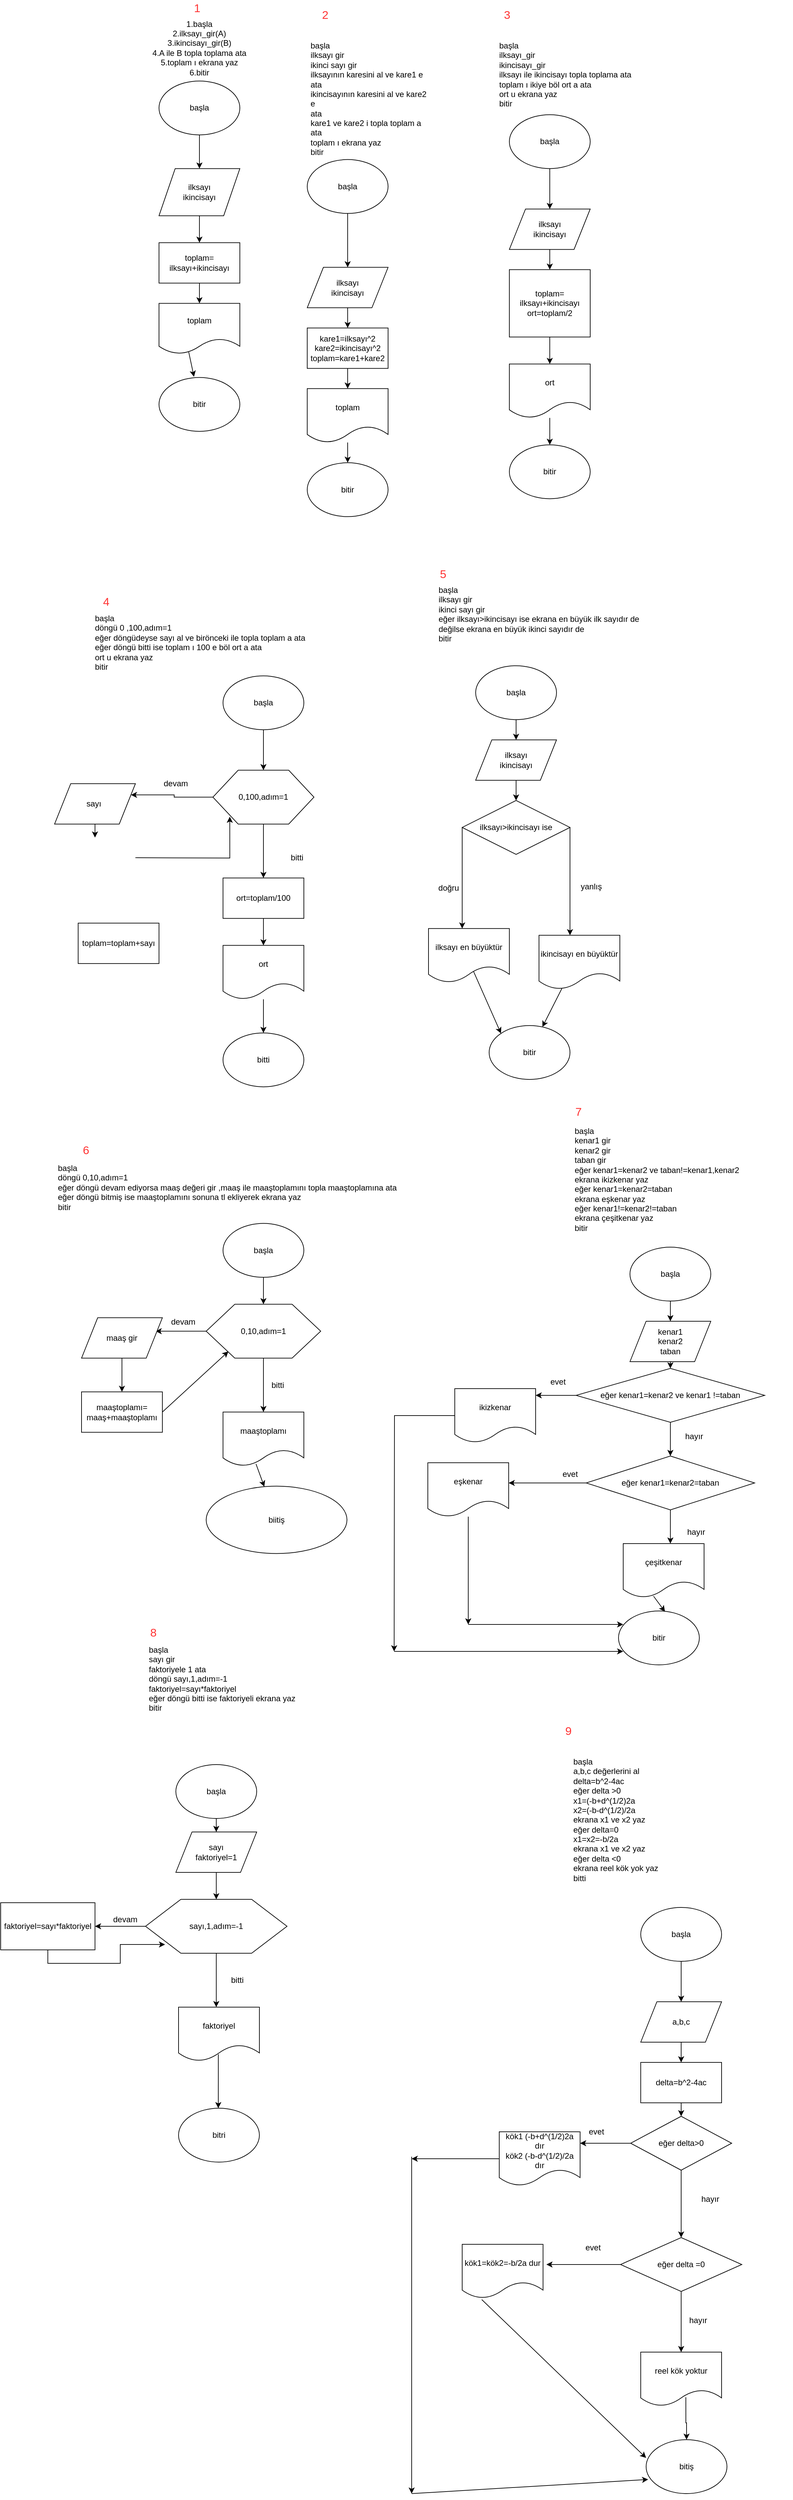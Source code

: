 <mxfile version="12.1.2" type="github" pages="1"><diagram id="sKMDvaiPmBMZKjaw_xOh" name="Page-1"><mxGraphModel dx="5067" dy="4061" grid="1" gridSize="10" guides="1" tooltips="1" connect="1" arrows="1" fold="1" page="1" pageScale="1" pageWidth="827" pageHeight="1169" math="0" shadow="0"><root><mxCell id="0"/><mxCell id="1" parent="0"/><mxCell id="1n42bF9ln747uLXOaErl-1" value="1.başla&lt;br&gt;2.ilksayı_gir(A)&lt;br&gt;3.ikincisayı_gir(B)&lt;br&gt;4.A ile B topla toplama ata&lt;br&gt;5.toplam ı ekrana yaz&lt;br&gt;6.bitir&lt;br&gt;&lt;br&gt;&lt;br&gt;&lt;br&gt;&lt;br&gt;" style="text;html=1;strokeColor=none;fillColor=none;align=center;verticalAlign=middle;whiteSpace=wrap;rounded=0;" parent="1" vertex="1"><mxGeometry x="-740" y="-2300" width="250" height="140" as="geometry"/></mxCell><mxCell id="1n42bF9ln747uLXOaErl-5" style="edgeStyle=orthogonalEdgeStyle;rounded=0;orthogonalLoop=1;jettySize=auto;html=1;exitX=0.5;exitY=1;exitDx=0;exitDy=0;" parent="1" source="1n42bF9ln747uLXOaErl-3" edge="1"><mxGeometry relative="1" as="geometry"><mxPoint x="-615" y="-2079.8" as="targetPoint"/></mxGeometry></mxCell><mxCell id="1n42bF9ln747uLXOaErl-3" value="başla" style="ellipse;whiteSpace=wrap;html=1;" parent="1" vertex="1"><mxGeometry x="-675" y="-2209.8" width="120" height="80" as="geometry"/></mxCell><mxCell id="1n42bF9ln747uLXOaErl-9" style="edgeStyle=orthogonalEdgeStyle;rounded=0;orthogonalLoop=1;jettySize=auto;html=1;" parent="1" source="1n42bF9ln747uLXOaErl-6" target="1n42bF9ln747uLXOaErl-8" edge="1"><mxGeometry relative="1" as="geometry"/></mxCell><mxCell id="1n42bF9ln747uLXOaErl-6" value="ilksayı&lt;br&gt;ikincisayı" style="shape=parallelogram;perimeter=parallelogramPerimeter;whiteSpace=wrap;html=1;" parent="1" vertex="1"><mxGeometry x="-675" y="-2079.8" width="120" height="70" as="geometry"/></mxCell><mxCell id="1n42bF9ln747uLXOaErl-11" style="edgeStyle=orthogonalEdgeStyle;rounded=0;orthogonalLoop=1;jettySize=auto;html=1;exitX=0.5;exitY=1;exitDx=0;exitDy=0;" parent="1" source="1n42bF9ln747uLXOaErl-8" target="1n42bF9ln747uLXOaErl-10" edge="1"><mxGeometry relative="1" as="geometry"/></mxCell><mxCell id="1n42bF9ln747uLXOaErl-8" value="toplam=&lt;br&gt;ilksayı+ikincisayı" style="rounded=0;whiteSpace=wrap;html=1;" parent="1" vertex="1"><mxGeometry x="-675" y="-1969.8" width="120" height="60" as="geometry"/></mxCell><mxCell id="1n42bF9ln747uLXOaErl-10" value="toplam" style="shape=document;whiteSpace=wrap;html=1;boundedLbl=1;" parent="1" vertex="1"><mxGeometry x="-675" y="-1879.8" width="120" height="75" as="geometry"/></mxCell><mxCell id="1n42bF9ln747uLXOaErl-12" value="bitir" style="ellipse;whiteSpace=wrap;html=1;" parent="1" vertex="1"><mxGeometry x="-675" y="-1769.8" width="120" height="80" as="geometry"/></mxCell><mxCell id="1n42bF9ln747uLXOaErl-16" value="" style="endArrow=classic;html=1;exitX=0.367;exitY=0.96;exitDx=0;exitDy=0;exitPerimeter=0;entryX=0.433;entryY=-0.012;entryDx=0;entryDy=0;entryPerimeter=0;" parent="1" source="1n42bF9ln747uLXOaErl-10" target="1n42bF9ln747uLXOaErl-12" edge="1"><mxGeometry width="50" height="50" relative="1" as="geometry"><mxPoint x="-625" y="-1769.8" as="sourcePoint"/><mxPoint x="-575" y="-1819.8" as="targetPoint"/></mxGeometry></mxCell><mxCell id="Yvu-YXyE83wPK12p6GV3-1" value="&lt;h1&gt;&lt;br&gt;&lt;/h1&gt;&lt;div&gt;başla&lt;/div&gt;&lt;div&gt;ilksayı gir&lt;/div&gt;&lt;div&gt;ikinci sayı gir&lt;/div&gt;&lt;div&gt;ilksayının karesini al ve kare1 e ata&lt;/div&gt;&lt;div&gt;ikincisayının karesini al ve kare2 e&amp;nbsp;&lt;/div&gt;&lt;div&gt;ata&lt;/div&gt;&lt;div&gt;kare1 ve kare2 i topla toplam a ata&lt;/div&gt;&lt;div&gt;toplam ı ekrana yaz&lt;/div&gt;&lt;div&gt;bitir&lt;/div&gt;&lt;div&gt;&lt;br&gt;&lt;/div&gt;" style="text;html=1;strokeColor=none;fillColor=none;spacing=5;spacingTop=-20;whiteSpace=wrap;overflow=hidden;rounded=0;" vertex="1" parent="1"><mxGeometry x="-455" y="-2319.8" width="190" height="220" as="geometry"/></mxCell><mxCell id="Yvu-YXyE83wPK12p6GV3-2" value="" style="edgeStyle=orthogonalEdgeStyle;rounded=0;orthogonalLoop=1;jettySize=auto;html=1;" edge="1" parent="1" source="Yvu-YXyE83wPK12p6GV3-3"><mxGeometry relative="1" as="geometry"><mxPoint x="-395" y="-1933.2" as="targetPoint"/></mxGeometry></mxCell><mxCell id="Yvu-YXyE83wPK12p6GV3-3" value="başla" style="ellipse;whiteSpace=wrap;html=1;" vertex="1" parent="1"><mxGeometry x="-455" y="-2093.2" width="120" height="80" as="geometry"/></mxCell><mxCell id="Yvu-YXyE83wPK12p6GV3-4" style="edgeStyle=orthogonalEdgeStyle;rounded=0;orthogonalLoop=1;jettySize=auto;html=1;exitX=0.5;exitY=1;exitDx=0;exitDy=0;" edge="1" parent="1" source="Yvu-YXyE83wPK12p6GV3-5" target="Yvu-YXyE83wPK12p6GV3-7"><mxGeometry relative="1" as="geometry"/></mxCell><mxCell id="Yvu-YXyE83wPK12p6GV3-5" value="ilksayı&lt;br&gt;ikincisayı" style="shape=parallelogram;perimeter=parallelogramPerimeter;whiteSpace=wrap;html=1;" vertex="1" parent="1"><mxGeometry x="-455" y="-1933.2" width="120" height="60" as="geometry"/></mxCell><mxCell id="Yvu-YXyE83wPK12p6GV3-6" style="edgeStyle=orthogonalEdgeStyle;rounded=0;orthogonalLoop=1;jettySize=auto;html=1;" edge="1" parent="1" source="Yvu-YXyE83wPK12p6GV3-7" target="Yvu-YXyE83wPK12p6GV3-9"><mxGeometry relative="1" as="geometry"/></mxCell><mxCell id="Yvu-YXyE83wPK12p6GV3-7" value="kare1=ilksayı^2&lt;br&gt;kare2=ikincisayı^2&lt;br&gt;toplam=kare1+kare2" style="rounded=0;whiteSpace=wrap;html=1;" vertex="1" parent="1"><mxGeometry x="-455" y="-1843.2" width="120" height="60" as="geometry"/></mxCell><mxCell id="Yvu-YXyE83wPK12p6GV3-8" style="edgeStyle=orthogonalEdgeStyle;rounded=0;orthogonalLoop=1;jettySize=auto;html=1;entryX=0.5;entryY=0;entryDx=0;entryDy=0;" edge="1" parent="1" source="Yvu-YXyE83wPK12p6GV3-9" target="Yvu-YXyE83wPK12p6GV3-10"><mxGeometry relative="1" as="geometry"/></mxCell><mxCell id="Yvu-YXyE83wPK12p6GV3-9" value="toplam" style="shape=document;whiteSpace=wrap;html=1;boundedLbl=1;" vertex="1" parent="1"><mxGeometry x="-455" y="-1753.2" width="120" height="80" as="geometry"/></mxCell><mxCell id="Yvu-YXyE83wPK12p6GV3-10" value="bitir" style="ellipse;whiteSpace=wrap;html=1;" vertex="1" parent="1"><mxGeometry x="-455" y="-1643.2" width="120" height="80" as="geometry"/></mxCell><mxCell id="Yvu-YXyE83wPK12p6GV3-12" value="&lt;h1&gt;&lt;br&gt;&lt;/h1&gt;&lt;div&gt;başla&lt;/div&gt;&lt;div&gt;ilksayı_gir&lt;/div&gt;&lt;div&gt;ikincisayı_gir&lt;/div&gt;&lt;div&gt;ilksayı ile ikincisayı topla toplama ata&lt;/div&gt;&lt;div&gt;toplam ı ikiye böl ort a ata&lt;/div&gt;&lt;div&gt;ort u ekrana yaz&lt;/div&gt;&lt;div&gt;bitir&lt;/div&gt;&lt;div&gt;&lt;br&gt;&lt;/div&gt;" style="text;html=1;strokeColor=none;fillColor=none;spacing=5;spacingTop=-20;whiteSpace=wrap;overflow=hidden;rounded=0;" vertex="1" parent="1"><mxGeometry x="-175" y="-2319.8" width="240" height="200" as="geometry"/></mxCell><mxCell id="Yvu-YXyE83wPK12p6GV3-13" value="başla" style="ellipse;whiteSpace=wrap;html=1;" vertex="1" parent="1"><mxGeometry x="-155" y="-2159.8" width="120" height="80" as="geometry"/></mxCell><mxCell id="Yvu-YXyE83wPK12p6GV3-14" value="" style="endArrow=classic;html=1;exitX=0.5;exitY=1;exitDx=0;exitDy=0;" edge="1" parent="1" source="Yvu-YXyE83wPK12p6GV3-13"><mxGeometry width="50" height="50" relative="1" as="geometry"><mxPoint x="-155" y="-1999.8" as="sourcePoint"/><mxPoint x="-95" y="-2019.8" as="targetPoint"/></mxGeometry></mxCell><mxCell id="Yvu-YXyE83wPK12p6GV3-15" style="edgeStyle=orthogonalEdgeStyle;rounded=0;orthogonalLoop=1;jettySize=auto;html=1;" edge="1" parent="1" source="Yvu-YXyE83wPK12p6GV3-16" target="Yvu-YXyE83wPK12p6GV3-18"><mxGeometry relative="1" as="geometry"/></mxCell><mxCell id="Yvu-YXyE83wPK12p6GV3-16" value="ilksayı&lt;br&gt;ikincisayı" style="shape=parallelogram;perimeter=parallelogramPerimeter;whiteSpace=wrap;html=1;" vertex="1" parent="1"><mxGeometry x="-155" y="-2019.8" width="120" height="60" as="geometry"/></mxCell><mxCell id="Yvu-YXyE83wPK12p6GV3-17" style="edgeStyle=orthogonalEdgeStyle;rounded=0;orthogonalLoop=1;jettySize=auto;html=1;exitX=0.5;exitY=1;exitDx=0;exitDy=0;entryX=0.5;entryY=0;entryDx=0;entryDy=0;" edge="1" parent="1" source="Yvu-YXyE83wPK12p6GV3-18" target="Yvu-YXyE83wPK12p6GV3-20"><mxGeometry relative="1" as="geometry"/></mxCell><mxCell id="Yvu-YXyE83wPK12p6GV3-18" value="toplam=&lt;br&gt;ilksayı+ikincisayı&lt;br&gt;ort=toplam/2" style="rounded=0;whiteSpace=wrap;html=1;" vertex="1" parent="1"><mxGeometry x="-155" y="-1929.8" width="120" height="100" as="geometry"/></mxCell><mxCell id="Yvu-YXyE83wPK12p6GV3-19" style="edgeStyle=orthogonalEdgeStyle;rounded=0;orthogonalLoop=1;jettySize=auto;html=1;" edge="1" parent="1" source="Yvu-YXyE83wPK12p6GV3-20" target="Yvu-YXyE83wPK12p6GV3-21"><mxGeometry relative="1" as="geometry"/></mxCell><mxCell id="Yvu-YXyE83wPK12p6GV3-20" value="ort" style="shape=document;whiteSpace=wrap;html=1;boundedLbl=1;" vertex="1" parent="1"><mxGeometry x="-155" y="-1789.8" width="120" height="80" as="geometry"/></mxCell><mxCell id="Yvu-YXyE83wPK12p6GV3-21" value="bitir" style="ellipse;whiteSpace=wrap;html=1;" vertex="1" parent="1"><mxGeometry x="-155" y="-1669.8" width="120" height="80" as="geometry"/></mxCell><mxCell id="Yvu-YXyE83wPK12p6GV3-22" value="&lt;h1&gt;&lt;br&gt;&lt;/h1&gt;&lt;div&gt;başla&lt;/div&gt;&lt;div&gt;döngü 0 ,100,adım=1&lt;/div&gt;&lt;div&gt;eğer döngüdeyse sayı al ve birönceki ile topla toplam a ata&lt;/div&gt;&lt;div&gt;eğer döngü bitti ise toplam ı 100 e böl ort a ata&lt;/div&gt;&lt;div&gt;ort u ekrana yaz&lt;/div&gt;&lt;div&gt;bitir&lt;/div&gt;&lt;div&gt;&lt;br&gt;&lt;/div&gt;" style="text;html=1;strokeColor=none;fillColor=none;spacing=5;spacingTop=-20;whiteSpace=wrap;overflow=hidden;rounded=0;" vertex="1" parent="1"><mxGeometry x="-775" y="-1469.9" width="330" height="200" as="geometry"/></mxCell><mxCell id="Yvu-YXyE83wPK12p6GV3-23" style="edgeStyle=orthogonalEdgeStyle;rounded=0;orthogonalLoop=1;jettySize=auto;html=1;exitX=0.5;exitY=1;exitDx=0;exitDy=0;" edge="1" parent="1" source="Yvu-YXyE83wPK12p6GV3-24" target="Yvu-YXyE83wPK12p6GV3-27"><mxGeometry relative="1" as="geometry"/></mxCell><mxCell id="Yvu-YXyE83wPK12p6GV3-24" value="başla" style="ellipse;whiteSpace=wrap;html=1;" vertex="1" parent="1"><mxGeometry x="-580" y="-1326.9" width="120" height="80" as="geometry"/></mxCell><mxCell id="Yvu-YXyE83wPK12p6GV3-25" style="edgeStyle=orthogonalEdgeStyle;rounded=0;orthogonalLoop=1;jettySize=auto;html=1;entryX=1;entryY=0.25;entryDx=0;entryDy=0;" edge="1" parent="1" source="Yvu-YXyE83wPK12p6GV3-27" target="Yvu-YXyE83wPK12p6GV3-31"><mxGeometry relative="1" as="geometry"><mxPoint x="-690" y="-1146.9" as="targetPoint"/></mxGeometry></mxCell><mxCell id="Yvu-YXyE83wPK12p6GV3-26" value="" style="edgeStyle=orthogonalEdgeStyle;rounded=0;orthogonalLoop=1;jettySize=auto;html=1;" edge="1" parent="1" source="Yvu-YXyE83wPK12p6GV3-27"><mxGeometry relative="1" as="geometry"><mxPoint x="-520.0" y="-1026.9" as="targetPoint"/></mxGeometry></mxCell><mxCell id="Yvu-YXyE83wPK12p6GV3-27" value="0,100,adım=1" style="shape=hexagon;perimeter=hexagonPerimeter2;whiteSpace=wrap;html=1;" vertex="1" parent="1"><mxGeometry x="-595" y="-1186.9" width="150" height="80" as="geometry"/></mxCell><mxCell id="Yvu-YXyE83wPK12p6GV3-28" value="devam" style="text;html=1;strokeColor=none;fillColor=none;align=center;verticalAlign=middle;whiteSpace=wrap;rounded=0;" vertex="1" parent="1"><mxGeometry x="-670" y="-1176.9" width="40" height="20" as="geometry"/></mxCell><mxCell id="Yvu-YXyE83wPK12p6GV3-29" value="bitti" style="text;html=1;strokeColor=none;fillColor=none;align=center;verticalAlign=middle;whiteSpace=wrap;rounded=0;" vertex="1" parent="1"><mxGeometry x="-490" y="-1066.9" width="40" height="20" as="geometry"/></mxCell><mxCell id="Yvu-YXyE83wPK12p6GV3-30" style="edgeStyle=orthogonalEdgeStyle;rounded=0;orthogonalLoop=1;jettySize=auto;html=1;" edge="1" parent="1" source="Yvu-YXyE83wPK12p6GV3-31"><mxGeometry relative="1" as="geometry"><mxPoint x="-770" y="-1086.9" as="targetPoint"/></mxGeometry></mxCell><mxCell id="Yvu-YXyE83wPK12p6GV3-31" value="sayı&amp;nbsp;" style="shape=parallelogram;perimeter=parallelogramPerimeter;whiteSpace=wrap;html=1;" vertex="1" parent="1"><mxGeometry x="-830" y="-1166.9" width="120" height="60" as="geometry"/></mxCell><mxCell id="Yvu-YXyE83wPK12p6GV3-32" style="edgeStyle=orthogonalEdgeStyle;rounded=0;orthogonalLoop=1;jettySize=auto;html=1;entryX=0.167;entryY=0.863;entryDx=0;entryDy=0;entryPerimeter=0;" edge="1" parent="1" target="Yvu-YXyE83wPK12p6GV3-27"><mxGeometry relative="1" as="geometry"><mxPoint x="-650" y="-1056.9" as="targetPoint"/><mxPoint x="-710" y="-1057" as="sourcePoint"/></mxGeometry></mxCell><mxCell id="Yvu-YXyE83wPK12p6GV3-33" value="toplam=toplam+sayı" style="rounded=0;whiteSpace=wrap;html=1;" vertex="1" parent="1"><mxGeometry x="-795" y="-959.9" width="120" height="60" as="geometry"/></mxCell><mxCell id="Yvu-YXyE83wPK12p6GV3-34" style="edgeStyle=orthogonalEdgeStyle;rounded=0;orthogonalLoop=1;jettySize=auto;html=1;" edge="1" parent="1" source="Yvu-YXyE83wPK12p6GV3-35"><mxGeometry relative="1" as="geometry"><mxPoint x="-520.0" y="-926.9" as="targetPoint"/></mxGeometry></mxCell><mxCell id="Yvu-YXyE83wPK12p6GV3-35" value="ort=toplam/100" style="rounded=0;whiteSpace=wrap;html=1;" vertex="1" parent="1"><mxGeometry x="-580" y="-1026.9" width="120" height="60" as="geometry"/></mxCell><mxCell id="Yvu-YXyE83wPK12p6GV3-36" style="edgeStyle=orthogonalEdgeStyle;rounded=0;orthogonalLoop=1;jettySize=auto;html=1;" edge="1" parent="1" source="Yvu-YXyE83wPK12p6GV3-37"><mxGeometry relative="1" as="geometry"><mxPoint x="-520.0" y="-796.9" as="targetPoint"/></mxGeometry></mxCell><mxCell id="Yvu-YXyE83wPK12p6GV3-37" value="ort" style="shape=document;whiteSpace=wrap;html=1;boundedLbl=1;" vertex="1" parent="1"><mxGeometry x="-580" y="-926.9" width="120" height="80" as="geometry"/></mxCell><mxCell id="Yvu-YXyE83wPK12p6GV3-38" value="bitti" style="ellipse;whiteSpace=wrap;html=1;" vertex="1" parent="1"><mxGeometry x="-580" y="-796.9" width="120" height="80" as="geometry"/></mxCell><mxCell id="Yvu-YXyE83wPK12p6GV3-39" value="&lt;h1&gt;&lt;br&gt;&lt;/h1&gt;&lt;div&gt;başla&lt;/div&gt;&lt;div&gt;ilksayı gir&lt;/div&gt;&lt;div&gt;ikinci sayı gir&lt;/div&gt;&lt;div&gt;eğer ilksayı&amp;gt;ikincisayı ise ekrana en büyük ilk sayıdır de&lt;/div&gt;&lt;div&gt;değilse ekrana en büyük ikinci sayıdır de&lt;/div&gt;&lt;div&gt;bitir&lt;/div&gt;&lt;div&gt;&lt;br&gt;&lt;/div&gt;" style="text;html=1;strokeColor=none;fillColor=none;spacing=5;spacingTop=-20;whiteSpace=wrap;overflow=hidden;rounded=0;" vertex="1" parent="1"><mxGeometry x="-265" y="-1511.9" width="350" height="250" as="geometry"/></mxCell><mxCell id="Yvu-YXyE83wPK12p6GV3-40" style="edgeStyle=orthogonalEdgeStyle;rounded=0;orthogonalLoop=1;jettySize=auto;html=1;exitX=0.5;exitY=1;exitDx=0;exitDy=0;" edge="1" parent="1" source="Yvu-YXyE83wPK12p6GV3-41" target="Yvu-YXyE83wPK12p6GV3-43"><mxGeometry relative="1" as="geometry"/></mxCell><mxCell id="Yvu-YXyE83wPK12p6GV3-41" value="başla" style="ellipse;whiteSpace=wrap;html=1;" vertex="1" parent="1"><mxGeometry x="-205" y="-1341.9" width="120" height="80" as="geometry"/></mxCell><mxCell id="Yvu-YXyE83wPK12p6GV3-42" style="edgeStyle=orthogonalEdgeStyle;rounded=0;orthogonalLoop=1;jettySize=auto;html=1;exitX=0.5;exitY=1;exitDx=0;exitDy=0;" edge="1" parent="1" source="Yvu-YXyE83wPK12p6GV3-43" target="Yvu-YXyE83wPK12p6GV3-44"><mxGeometry relative="1" as="geometry"/></mxCell><mxCell id="Yvu-YXyE83wPK12p6GV3-43" value="ilksayı&lt;br&gt;ikincisayı" style="shape=parallelogram;perimeter=parallelogramPerimeter;whiteSpace=wrap;html=1;" vertex="1" parent="1"><mxGeometry x="-205" y="-1231.9" width="120" height="60" as="geometry"/></mxCell><mxCell id="Yvu-YXyE83wPK12p6GV3-44" value="ilksayı&amp;gt;ikincisayı ise" style="rhombus;whiteSpace=wrap;html=1;" vertex="1" parent="1"><mxGeometry x="-225" y="-1141.9" width="160" height="80" as="geometry"/></mxCell><mxCell id="Yvu-YXyE83wPK12p6GV3-45" value="" style="endArrow=classic;html=1;exitX=0;exitY=0.5;exitDx=0;exitDy=0;" edge="1" parent="1" source="Yvu-YXyE83wPK12p6GV3-44"><mxGeometry width="50" height="50" relative="1" as="geometry"><mxPoint x="-375" y="-1051.9" as="sourcePoint"/><mxPoint x="-225" y="-951.9" as="targetPoint"/></mxGeometry></mxCell><mxCell id="Yvu-YXyE83wPK12p6GV3-46" value="" style="endArrow=classic;html=1;exitX=1;exitY=0.5;exitDx=0;exitDy=0;" edge="1" parent="1" source="Yvu-YXyE83wPK12p6GV3-44"><mxGeometry width="50" height="50" relative="1" as="geometry"><mxPoint x="-65" y="-1041.9" as="sourcePoint"/><mxPoint x="-65" y="-941.9" as="targetPoint"/></mxGeometry></mxCell><mxCell id="Yvu-YXyE83wPK12p6GV3-47" value="doğru" style="text;html=1;strokeColor=none;fillColor=none;align=center;verticalAlign=middle;whiteSpace=wrap;rounded=0;" vertex="1" parent="1"><mxGeometry x="-265" y="-1021.9" width="40" height="20" as="geometry"/></mxCell><mxCell id="Yvu-YXyE83wPK12p6GV3-48" value="yanlış" style="text;html=1;resizable=0;points=[];autosize=1;align=left;verticalAlign=top;spacingTop=-4;" vertex="1" parent="1"><mxGeometry x="-51" y="-1023.9" width="50" height="20" as="geometry"/></mxCell><mxCell id="Yvu-YXyE83wPK12p6GV3-49" value="ilksayı en büyüktür" style="shape=document;whiteSpace=wrap;html=1;boundedLbl=1;" vertex="1" parent="1"><mxGeometry x="-275" y="-951.9" width="120" height="80" as="geometry"/></mxCell><mxCell id="Yvu-YXyE83wPK12p6GV3-50" value="ikincisayı en büyüktür" style="shape=document;whiteSpace=wrap;html=1;boundedLbl=1;" vertex="1" parent="1"><mxGeometry x="-111" y="-941.9" width="120" height="80" as="geometry"/></mxCell><mxCell id="Yvu-YXyE83wPK12p6GV3-51" value="bitir" style="ellipse;whiteSpace=wrap;html=1;" vertex="1" parent="1"><mxGeometry x="-185" y="-807.9" width="120" height="80" as="geometry"/></mxCell><mxCell id="Yvu-YXyE83wPK12p6GV3-52" value="" style="endArrow=classic;html=1;exitX=0.558;exitY=0.8;exitDx=0;exitDy=0;exitPerimeter=0;entryX=0;entryY=0;entryDx=0;entryDy=0;" edge="1" parent="1" source="Yvu-YXyE83wPK12p6GV3-49" target="Yvu-YXyE83wPK12p6GV3-51"><mxGeometry width="50" height="50" relative="1" as="geometry"><mxPoint x="-195" y="-831.9" as="sourcePoint"/><mxPoint x="-145" y="-881.9" as="targetPoint"/></mxGeometry></mxCell><mxCell id="Yvu-YXyE83wPK12p6GV3-53" value="" style="endArrow=classic;html=1;exitX=0.283;exitY=0.988;exitDx=0;exitDy=0;exitPerimeter=0;" edge="1" parent="1" source="Yvu-YXyE83wPK12p6GV3-50" target="Yvu-YXyE83wPK12p6GV3-51"><mxGeometry width="50" height="50" relative="1" as="geometry"><mxPoint x="-85" y="-811.9" as="sourcePoint"/><mxPoint x="-35" y="-861.9" as="targetPoint"/></mxGeometry></mxCell><mxCell id="Yvu-YXyE83wPK12p6GV3-54" value="&lt;h1&gt;&lt;br&gt;&lt;/h1&gt;&lt;div&gt;başla&lt;/div&gt;&lt;div&gt;döngü 0,10,adım=1&lt;/div&gt;&lt;div&gt;eğer döngü devam ediyorsa maaş değeri gir ,maaş ile maaştoplamını topla maaştoplamına ata&lt;/div&gt;&lt;div&gt;eğer döngü bitmiş ise maaştoplamını sonuna tl ekliyerek ekrana yaz&amp;nbsp;&lt;/div&gt;&lt;div&gt;bitir&lt;/div&gt;" style="text;html=1;strokeColor=none;fillColor=none;spacing=5;spacingTop=-20;whiteSpace=wrap;overflow=hidden;rounded=0;" vertex="1" parent="1"><mxGeometry x="-830" y="-654.2" width="530" height="250" as="geometry"/></mxCell><mxCell id="Yvu-YXyE83wPK12p6GV3-55" style="edgeStyle=orthogonalEdgeStyle;rounded=0;orthogonalLoop=1;jettySize=auto;html=1;" edge="1" parent="1" source="Yvu-YXyE83wPK12p6GV3-56" target="Yvu-YXyE83wPK12p6GV3-59"><mxGeometry relative="1" as="geometry"/></mxCell><mxCell id="Yvu-YXyE83wPK12p6GV3-56" value="başla" style="ellipse;whiteSpace=wrap;html=1;" vertex="1" parent="1"><mxGeometry x="-580" y="-514.2" width="120" height="80" as="geometry"/></mxCell><mxCell id="Yvu-YXyE83wPK12p6GV3-57" style="edgeStyle=orthogonalEdgeStyle;rounded=0;orthogonalLoop=1;jettySize=auto;html=1;exitX=0;exitY=0.5;exitDx=0;exitDy=0;" edge="1" parent="1" source="Yvu-YXyE83wPK12p6GV3-59"><mxGeometry relative="1" as="geometry"><mxPoint x="-680" y="-354.2" as="targetPoint"/></mxGeometry></mxCell><mxCell id="Yvu-YXyE83wPK12p6GV3-58" value="" style="edgeStyle=orthogonalEdgeStyle;rounded=0;orthogonalLoop=1;jettySize=auto;html=1;" edge="1" parent="1" source="Yvu-YXyE83wPK12p6GV3-59"><mxGeometry relative="1" as="geometry"><mxPoint x="-520" y="-234.2" as="targetPoint"/></mxGeometry></mxCell><mxCell id="Yvu-YXyE83wPK12p6GV3-59" value="0,10,adım=1" style="shape=hexagon;perimeter=hexagonPerimeter2;whiteSpace=wrap;html=1;" vertex="1" parent="1"><mxGeometry x="-605" y="-394.2" width="170" height="80" as="geometry"/></mxCell><mxCell id="Yvu-YXyE83wPK12p6GV3-60" value="devam" style="text;html=1;resizable=0;points=[];autosize=1;align=left;verticalAlign=top;spacingTop=-4;" vertex="1" parent="1"><mxGeometry x="-659" y="-378.2" width="50" height="20" as="geometry"/></mxCell><mxCell id="Yvu-YXyE83wPK12p6GV3-61" value="bitti" style="text;html=1;resizable=0;points=[];autosize=1;align=left;verticalAlign=top;spacingTop=-4;" vertex="1" parent="1"><mxGeometry x="-510" y="-284.2" width="30" height="20" as="geometry"/></mxCell><mxCell id="Yvu-YXyE83wPK12p6GV3-62" style="edgeStyle=orthogonalEdgeStyle;rounded=0;orthogonalLoop=1;jettySize=auto;html=1;" edge="1" parent="1" source="Yvu-YXyE83wPK12p6GV3-63"><mxGeometry relative="1" as="geometry"><mxPoint x="-730" y="-264.2" as="targetPoint"/></mxGeometry></mxCell><mxCell id="Yvu-YXyE83wPK12p6GV3-63" value="maaş gir" style="shape=parallelogram;perimeter=parallelogramPerimeter;whiteSpace=wrap;html=1;" vertex="1" parent="1"><mxGeometry x="-790" y="-374.2" width="120" height="60" as="geometry"/></mxCell><mxCell id="Yvu-YXyE83wPK12p6GV3-64" value="maaştoplamı=&lt;br&gt;maaş+maaştoplamı" style="rounded=0;whiteSpace=wrap;html=1;" vertex="1" parent="1"><mxGeometry x="-790" y="-264.2" width="120" height="60" as="geometry"/></mxCell><mxCell id="Yvu-YXyE83wPK12p6GV3-65" value="" style="endArrow=classic;html=1;entryX=0.194;entryY=0.875;entryDx=0;entryDy=0;entryPerimeter=0;" edge="1" parent="1" target="Yvu-YXyE83wPK12p6GV3-59"><mxGeometry width="50" height="50" relative="1" as="geometry"><mxPoint x="-670" y="-234.2" as="sourcePoint"/><mxPoint x="-620" y="-284.2" as="targetPoint"/></mxGeometry></mxCell><mxCell id="Yvu-YXyE83wPK12p6GV3-66" value="biitiş" style="ellipse;whiteSpace=wrap;html=1;direction=south;" vertex="1" parent="1"><mxGeometry x="-605" y="-124.2" width="209" height="100" as="geometry"/></mxCell><mxCell id="Yvu-YXyE83wPK12p6GV3-67" value="maaştoplamı" style="shape=document;whiteSpace=wrap;html=1;boundedLbl=1;" vertex="1" parent="1"><mxGeometry x="-580" y="-234.2" width="120" height="80" as="geometry"/></mxCell><mxCell id="Yvu-YXyE83wPK12p6GV3-68" value="" style="endArrow=classic;html=1;exitX=0.408;exitY=0.963;exitDx=0;exitDy=0;exitPerimeter=0;" edge="1" parent="1" source="Yvu-YXyE83wPK12p6GV3-67" target="Yvu-YXyE83wPK12p6GV3-66"><mxGeometry width="50" height="50" relative="1" as="geometry"><mxPoint x="-510" y="-104.2" as="sourcePoint"/><mxPoint x="-460" y="-154.2" as="targetPoint"/></mxGeometry></mxCell><mxCell id="Yvu-YXyE83wPK12p6GV3-69" value="&lt;h1&gt;&lt;br&gt;&lt;/h1&gt;&lt;div&gt;başla&lt;/div&gt;&lt;div&gt;kenar1 gir&lt;/div&gt;&lt;div&gt;kenar2 gir&lt;/div&gt;&lt;div&gt;taban gir&lt;/div&gt;&lt;div&gt;eğer kenar1=kenar2 ve taban!=kenar1,kenar2&lt;/div&gt;&lt;div&gt;ekrana ikizkenar yaz&lt;/div&gt;&lt;div&gt;eğer kenar1=kenar2=taban&lt;/div&gt;&lt;div&gt;ekrana eşkenar yaz&lt;/div&gt;&lt;div&gt;eğer kenar1!=kenar2!=taban&lt;/div&gt;&lt;div&gt;ekrana çeşitkenar yaz&lt;/div&gt;&lt;div&gt;bitir&lt;/div&gt;" style="text;html=1;strokeColor=none;fillColor=none;spacing=5;spacingTop=-20;whiteSpace=wrap;overflow=hidden;rounded=0;" vertex="1" parent="1"><mxGeometry x="-63" y="-709" width="260" height="220" as="geometry"/></mxCell><mxCell id="Yvu-YXyE83wPK12p6GV3-70" style="edgeStyle=orthogonalEdgeStyle;rounded=0;orthogonalLoop=1;jettySize=auto;html=1;" edge="1" parent="1" source="Yvu-YXyE83wPK12p6GV3-71" target="Yvu-YXyE83wPK12p6GV3-73"><mxGeometry relative="1" as="geometry"/></mxCell><mxCell id="Yvu-YXyE83wPK12p6GV3-71" value="başla" style="ellipse;whiteSpace=wrap;html=1;" vertex="1" parent="1"><mxGeometry x="24" y="-479" width="120" height="80" as="geometry"/></mxCell><mxCell id="Yvu-YXyE83wPK12p6GV3-72" style="edgeStyle=orthogonalEdgeStyle;rounded=0;orthogonalLoop=1;jettySize=auto;html=1;exitX=0.5;exitY=1;exitDx=0;exitDy=0;entryX=0.5;entryY=0;entryDx=0;entryDy=0;" edge="1" parent="1" source="Yvu-YXyE83wPK12p6GV3-73" target="Yvu-YXyE83wPK12p6GV3-76"><mxGeometry relative="1" as="geometry"/></mxCell><mxCell id="Yvu-YXyE83wPK12p6GV3-73" value="kenar1&lt;br&gt;kenar2&lt;br&gt;taban" style="shape=parallelogram;perimeter=parallelogramPerimeter;whiteSpace=wrap;html=1;" vertex="1" parent="1"><mxGeometry x="24" y="-369" width="120" height="60" as="geometry"/></mxCell><mxCell id="Yvu-YXyE83wPK12p6GV3-74" style="edgeStyle=orthogonalEdgeStyle;rounded=0;orthogonalLoop=1;jettySize=auto;html=1;exitX=0;exitY=0.5;exitDx=0;exitDy=0;" edge="1" parent="1" source="Yvu-YXyE83wPK12p6GV3-76"><mxGeometry relative="1" as="geometry"><mxPoint x="-116" y="-259" as="targetPoint"/></mxGeometry></mxCell><mxCell id="Yvu-YXyE83wPK12p6GV3-75" style="edgeStyle=orthogonalEdgeStyle;rounded=0;orthogonalLoop=1;jettySize=auto;html=1;exitX=0.5;exitY=1;exitDx=0;exitDy=0;" edge="1" parent="1" source="Yvu-YXyE83wPK12p6GV3-76"><mxGeometry relative="1" as="geometry"><mxPoint x="84" y="-169" as="targetPoint"/></mxGeometry></mxCell><mxCell id="Yvu-YXyE83wPK12p6GV3-76" value="eğer kenar1=kenar2 ve kenar1 !=taban" style="rhombus;whiteSpace=wrap;html=1;" vertex="1" parent="1"><mxGeometry x="-56" y="-299" width="280" height="80" as="geometry"/></mxCell><mxCell id="Yvu-YXyE83wPK12p6GV3-77" style="edgeStyle=orthogonalEdgeStyle;rounded=0;orthogonalLoop=1;jettySize=auto;html=1;" edge="1" parent="1" source="Yvu-YXyE83wPK12p6GV3-78"><mxGeometry relative="1" as="geometry"><mxPoint x="-326" y="121" as="targetPoint"/></mxGeometry></mxCell><mxCell id="Yvu-YXyE83wPK12p6GV3-78" value="ikizkenar" style="shape=document;whiteSpace=wrap;html=1;boundedLbl=1;" vertex="1" parent="1"><mxGeometry x="-236" y="-269" width="120" height="80" as="geometry"/></mxCell><mxCell id="Yvu-YXyE83wPK12p6GV3-79" value="evet" style="text;html=1;resizable=0;points=[];autosize=1;align=left;verticalAlign=top;spacingTop=-4;" vertex="1" parent="1"><mxGeometry x="-96" y="-289" width="40" height="20" as="geometry"/></mxCell><mxCell id="Yvu-YXyE83wPK12p6GV3-80" value="hayır" style="text;html=1;resizable=0;points=[];autosize=1;align=left;verticalAlign=top;spacingTop=-4;" vertex="1" parent="1"><mxGeometry x="104" y="-208" width="40" height="20" as="geometry"/></mxCell><mxCell id="Yvu-YXyE83wPK12p6GV3-81" style="edgeStyle=orthogonalEdgeStyle;rounded=0;orthogonalLoop=1;jettySize=auto;html=1;exitX=0;exitY=0.5;exitDx=0;exitDy=0;" edge="1" parent="1" source="Yvu-YXyE83wPK12p6GV3-83"><mxGeometry relative="1" as="geometry"><mxPoint x="-156" y="-129" as="targetPoint"/></mxGeometry></mxCell><mxCell id="Yvu-YXyE83wPK12p6GV3-82" style="edgeStyle=orthogonalEdgeStyle;rounded=0;orthogonalLoop=1;jettySize=auto;html=1;exitX=0.5;exitY=1;exitDx=0;exitDy=0;" edge="1" parent="1" source="Yvu-YXyE83wPK12p6GV3-83"><mxGeometry relative="1" as="geometry"><mxPoint x="84" y="-39" as="targetPoint"/></mxGeometry></mxCell><mxCell id="Yvu-YXyE83wPK12p6GV3-83" value="eğer kenar1=kenar2=taban" style="rhombus;whiteSpace=wrap;html=1;" vertex="1" parent="1"><mxGeometry x="-41" y="-169" width="250" height="80" as="geometry"/></mxCell><mxCell id="Yvu-YXyE83wPK12p6GV3-84" style="edgeStyle=orthogonalEdgeStyle;rounded=0;orthogonalLoop=1;jettySize=auto;html=1;" edge="1" parent="1" source="Yvu-YXyE83wPK12p6GV3-85"><mxGeometry relative="1" as="geometry"><mxPoint x="-216" y="81" as="targetPoint"/></mxGeometry></mxCell><mxCell id="Yvu-YXyE83wPK12p6GV3-85" value="eşkenar" style="shape=document;whiteSpace=wrap;html=1;boundedLbl=1;" vertex="1" parent="1"><mxGeometry x="-276" y="-159" width="120" height="80" as="geometry"/></mxCell><mxCell id="Yvu-YXyE83wPK12p6GV3-86" value="hayır" style="text;html=1;resizable=0;points=[];autosize=1;align=left;verticalAlign=top;spacingTop=-4;" vertex="1" parent="1"><mxGeometry x="107" y="-66" width="40" height="20" as="geometry"/></mxCell><mxCell id="Yvu-YXyE83wPK12p6GV3-87" value="çeşitkenar" style="shape=document;whiteSpace=wrap;html=1;boundedLbl=1;" vertex="1" parent="1"><mxGeometry x="14" y="-39" width="120" height="80" as="geometry"/></mxCell><mxCell id="Yvu-YXyE83wPK12p6GV3-88" value="" style="endArrow=classic;html=1;" edge="1" parent="1"><mxGeometry width="50" height="50" relative="1" as="geometry"><mxPoint x="-326" y="121" as="sourcePoint"/><mxPoint x="14" y="121" as="targetPoint"/></mxGeometry></mxCell><mxCell id="Yvu-YXyE83wPK12p6GV3-89" value="" style="endArrow=classic;html=1;" edge="1" parent="1"><mxGeometry width="50" height="50" relative="1" as="geometry"><mxPoint x="-216" y="81" as="sourcePoint"/><mxPoint x="14" y="81" as="targetPoint"/></mxGeometry></mxCell><mxCell id="Yvu-YXyE83wPK12p6GV3-90" value="bitir" style="ellipse;whiteSpace=wrap;html=1;" vertex="1" parent="1"><mxGeometry x="7" y="61" width="120" height="80" as="geometry"/></mxCell><mxCell id="Yvu-YXyE83wPK12p6GV3-91" value="" style="endArrow=classic;html=1;" edge="1" parent="1" source="Yvu-YXyE83wPK12p6GV3-87"><mxGeometry width="50" height="50" relative="1" as="geometry"><mxPoint x="84" y="81" as="sourcePoint"/><mxPoint x="134" y="31" as="targetPoint"/></mxGeometry></mxCell><mxCell id="Yvu-YXyE83wPK12p6GV3-92" value="" style="endArrow=classic;html=1;exitX=0.375;exitY=0.975;exitDx=0;exitDy=0;exitPerimeter=0;entryX=0.575;entryY=0.013;entryDx=0;entryDy=0;entryPerimeter=0;" edge="1" parent="1" source="Yvu-YXyE83wPK12p6GV3-87" target="Yvu-YXyE83wPK12p6GV3-90"><mxGeometry width="50" height="50" relative="1" as="geometry"><mxPoint x="64" y="81" as="sourcePoint"/><mxPoint x="114" y="31" as="targetPoint"/></mxGeometry></mxCell><mxCell id="Yvu-YXyE83wPK12p6GV3-93" value="evet" style="text;html=1;resizable=0;points=[];autosize=1;align=left;verticalAlign=top;spacingTop=-4;" vertex="1" parent="1"><mxGeometry x="-78" y="-152" width="40" height="20" as="geometry"/></mxCell><mxCell id="Yvu-YXyE83wPK12p6GV3-94" value="&lt;h1&gt;&lt;br&gt;&lt;/h1&gt;&lt;div&gt;başla&lt;/div&gt;&lt;div&gt;sayı gir&lt;/div&gt;&lt;div&gt;faktoriyele 1 ata&lt;/div&gt;&lt;div&gt;döngü sayı,1,adım=-1&lt;/div&gt;&lt;div&gt;faktoriyel=sayı*faktoriyel&lt;/div&gt;&lt;div&gt;eğer döngü bitti ise faktoriyeli ekrana yaz&lt;/div&gt;&lt;div&gt;bitir&lt;/div&gt;&lt;div&gt;&lt;br&gt;&lt;/div&gt;&lt;div&gt;&lt;br&gt;&lt;/div&gt;" style="text;html=1;strokeColor=none;fillColor=none;spacing=5;spacingTop=-20;whiteSpace=wrap;overflow=hidden;rounded=0;" vertex="1" parent="1"><mxGeometry x="-695" y="61" width="240" height="200" as="geometry"/></mxCell><mxCell id="Yvu-YXyE83wPK12p6GV3-95" style="edgeStyle=orthogonalEdgeStyle;rounded=0;orthogonalLoop=1;jettySize=auto;html=1;exitX=0.5;exitY=1;exitDx=0;exitDy=0;entryX=0.5;entryY=0;entryDx=0;entryDy=0;" edge="1" parent="1" source="Yvu-YXyE83wPK12p6GV3-96" target="Yvu-YXyE83wPK12p6GV3-98"><mxGeometry relative="1" as="geometry"/></mxCell><mxCell id="Yvu-YXyE83wPK12p6GV3-96" value="başla" style="ellipse;whiteSpace=wrap;html=1;" vertex="1" parent="1"><mxGeometry x="-650" y="289" width="120" height="80" as="geometry"/></mxCell><mxCell id="Yvu-YXyE83wPK12p6GV3-97" style="edgeStyle=orthogonalEdgeStyle;rounded=0;orthogonalLoop=1;jettySize=auto;html=1;exitX=0.5;exitY=1;exitDx=0;exitDy=0;" edge="1" parent="1" source="Yvu-YXyE83wPK12p6GV3-98" target="Yvu-YXyE83wPK12p6GV3-101"><mxGeometry relative="1" as="geometry"/></mxCell><mxCell id="Yvu-YXyE83wPK12p6GV3-98" value="sayı&lt;br&gt;faktoriyel=1" style="shape=parallelogram;perimeter=parallelogramPerimeter;whiteSpace=wrap;html=1;" vertex="1" parent="1"><mxGeometry x="-650" y="389" width="120" height="60" as="geometry"/></mxCell><mxCell id="Yvu-YXyE83wPK12p6GV3-99" style="edgeStyle=orthogonalEdgeStyle;rounded=0;orthogonalLoop=1;jettySize=auto;html=1;exitX=0;exitY=0.5;exitDx=0;exitDy=0;" edge="1" parent="1" source="Yvu-YXyE83wPK12p6GV3-101"><mxGeometry relative="1" as="geometry"><mxPoint x="-770" y="529" as="targetPoint"/></mxGeometry></mxCell><mxCell id="Yvu-YXyE83wPK12p6GV3-100" style="edgeStyle=orthogonalEdgeStyle;rounded=0;orthogonalLoop=1;jettySize=auto;html=1;exitX=0.5;exitY=1;exitDx=0;exitDy=0;" edge="1" parent="1" source="Yvu-YXyE83wPK12p6GV3-101"><mxGeometry relative="1" as="geometry"><mxPoint x="-590" y="649" as="targetPoint"/></mxGeometry></mxCell><mxCell id="Yvu-YXyE83wPK12p6GV3-101" value="sayı,1,adım=-1" style="shape=hexagon;perimeter=hexagonPerimeter2;whiteSpace=wrap;html=1;" vertex="1" parent="1"><mxGeometry x="-695" y="489" width="210" height="80" as="geometry"/></mxCell><mxCell id="Yvu-YXyE83wPK12p6GV3-102" value="devam" style="text;html=1;resizable=0;points=[];autosize=1;align=left;verticalAlign=top;spacingTop=-4;" vertex="1" parent="1"><mxGeometry x="-745" y="509" width="50" height="20" as="geometry"/></mxCell><mxCell id="Yvu-YXyE83wPK12p6GV3-103" style="edgeStyle=orthogonalEdgeStyle;rounded=0;orthogonalLoop=1;jettySize=auto;html=1;exitX=0.5;exitY=1;exitDx=0;exitDy=0;entryX=0.138;entryY=0.838;entryDx=0;entryDy=0;entryPerimeter=0;" edge="1" parent="1" source="Yvu-YXyE83wPK12p6GV3-104" target="Yvu-YXyE83wPK12p6GV3-101"><mxGeometry relative="1" as="geometry"/></mxCell><mxCell id="Yvu-YXyE83wPK12p6GV3-104" value="faktoriyel=sayı*faktoriyel" style="rounded=0;whiteSpace=wrap;html=1;" vertex="1" parent="1"><mxGeometry x="-910" y="494" width="140" height="70" as="geometry"/></mxCell><mxCell id="Yvu-YXyE83wPK12p6GV3-105" value="bitti" style="text;html=1;resizable=0;points=[];autosize=1;align=left;verticalAlign=top;spacingTop=-4;" vertex="1" parent="1"><mxGeometry x="-570" y="599" width="30" height="20" as="geometry"/></mxCell><mxCell id="Yvu-YXyE83wPK12p6GV3-106" value="faktoriyel" style="shape=document;whiteSpace=wrap;html=1;boundedLbl=1;" vertex="1" parent="1"><mxGeometry x="-646" y="649" width="120" height="80" as="geometry"/></mxCell><mxCell id="Yvu-YXyE83wPK12p6GV3-107" value="" style="endArrow=classic;html=1;exitX=0.492;exitY=0.875;exitDx=0;exitDy=0;exitPerimeter=0;" edge="1" parent="1" source="Yvu-YXyE83wPK12p6GV3-106"><mxGeometry width="50" height="50" relative="1" as="geometry"><mxPoint x="-600" y="769" as="sourcePoint"/><mxPoint x="-587" y="799" as="targetPoint"/></mxGeometry></mxCell><mxCell id="Yvu-YXyE83wPK12p6GV3-108" value="bitri" style="ellipse;whiteSpace=wrap;html=1;" vertex="1" parent="1"><mxGeometry x="-646" y="799" width="120" height="80" as="geometry"/></mxCell><mxCell id="Yvu-YXyE83wPK12p6GV3-109" value="&lt;h1&gt;&lt;br&gt;&lt;/h1&gt;&lt;div&gt;başla&lt;/div&gt;&lt;div&gt;a,b,c değerlerini al&lt;/div&gt;&lt;div&gt;delta=b^2-4ac&lt;/div&gt;&lt;div&gt;eğer delta &amp;gt;0&lt;/div&gt;&lt;div&gt;x1=(-b+d^(1/2)2a&lt;/div&gt;&lt;div&gt;x2=(-b-d^(1/2)/2a&lt;/div&gt;&lt;div&gt;ekrana x1 ve x2 yaz&lt;/div&gt;&lt;div&gt;eğer delta=0&lt;/div&gt;&lt;div&gt;x1=x2=-b/2a&lt;/div&gt;&lt;div&gt;ekrana x1 ve x2 yaz&lt;/div&gt;&lt;div&gt;eğer delta &amp;lt;0&lt;/div&gt;&lt;div&gt;ekrana reel kök yok yaz&lt;/div&gt;&lt;div&gt;bitti&lt;/div&gt;&lt;div&gt;&lt;br&gt;&lt;/div&gt;&lt;div&gt;&lt;br&gt;&lt;/div&gt;" style="text;html=1;strokeColor=none;fillColor=none;spacing=5;spacingTop=-20;whiteSpace=wrap;overflow=hidden;rounded=0;" vertex="1" parent="1"><mxGeometry x="-65" y="227" width="330" height="250" as="geometry"/></mxCell><mxCell id="Yvu-YXyE83wPK12p6GV3-110" style="edgeStyle=orthogonalEdgeStyle;rounded=0;orthogonalLoop=1;jettySize=auto;html=1;exitX=0.5;exitY=1;exitDx=0;exitDy=0;" edge="1" parent="1" source="Yvu-YXyE83wPK12p6GV3-111" target="Yvu-YXyE83wPK12p6GV3-113"><mxGeometry relative="1" as="geometry"/></mxCell><mxCell id="Yvu-YXyE83wPK12p6GV3-111" value="başla" style="ellipse;whiteSpace=wrap;html=1;" vertex="1" parent="1"><mxGeometry x="40" y="501" width="120" height="80" as="geometry"/></mxCell><mxCell id="Yvu-YXyE83wPK12p6GV3-112" style="edgeStyle=orthogonalEdgeStyle;rounded=0;orthogonalLoop=1;jettySize=auto;html=1;exitX=0.5;exitY=1;exitDx=0;exitDy=0;" edge="1" parent="1" source="Yvu-YXyE83wPK12p6GV3-113" target="Yvu-YXyE83wPK12p6GV3-115"><mxGeometry relative="1" as="geometry"/></mxCell><mxCell id="Yvu-YXyE83wPK12p6GV3-113" value="a,b,c" style="shape=parallelogram;perimeter=parallelogramPerimeter;whiteSpace=wrap;html=1;" vertex="1" parent="1"><mxGeometry x="40" y="641" width="120" height="60" as="geometry"/></mxCell><mxCell id="Yvu-YXyE83wPK12p6GV3-114" style="edgeStyle=orthogonalEdgeStyle;rounded=0;orthogonalLoop=1;jettySize=auto;html=1;exitX=0.5;exitY=1;exitDx=0;exitDy=0;entryX=0.5;entryY=0;entryDx=0;entryDy=0;" edge="1" parent="1" source="Yvu-YXyE83wPK12p6GV3-115" target="Yvu-YXyE83wPK12p6GV3-118"><mxGeometry relative="1" as="geometry"/></mxCell><mxCell id="Yvu-YXyE83wPK12p6GV3-115" value="delta=b^2-4ac" style="rounded=0;whiteSpace=wrap;html=1;" vertex="1" parent="1"><mxGeometry x="40" y="731" width="120" height="60" as="geometry"/></mxCell><mxCell id="Yvu-YXyE83wPK12p6GV3-116" style="edgeStyle=orthogonalEdgeStyle;rounded=0;orthogonalLoop=1;jettySize=auto;html=1;exitX=0;exitY=0.5;exitDx=0;exitDy=0;" edge="1" parent="1" source="Yvu-YXyE83wPK12p6GV3-118"><mxGeometry relative="1" as="geometry"><mxPoint x="-50" y="851" as="targetPoint"/></mxGeometry></mxCell><mxCell id="Yvu-YXyE83wPK12p6GV3-117" style="edgeStyle=orthogonalEdgeStyle;rounded=0;orthogonalLoop=1;jettySize=auto;html=1;exitX=0.5;exitY=1;exitDx=0;exitDy=0;" edge="1" parent="1" source="Yvu-YXyE83wPK12p6GV3-118"><mxGeometry relative="1" as="geometry"><mxPoint x="100" y="991" as="targetPoint"/></mxGeometry></mxCell><mxCell id="Yvu-YXyE83wPK12p6GV3-118" value="eğer delta&amp;gt;0" style="rhombus;whiteSpace=wrap;html=1;" vertex="1" parent="1"><mxGeometry x="25" y="811" width="150" height="80" as="geometry"/></mxCell><mxCell id="Yvu-YXyE83wPK12p6GV3-119" value="evet" style="text;html=1;resizable=0;points=[];autosize=1;align=left;verticalAlign=top;spacingTop=-4;" vertex="1" parent="1"><mxGeometry x="-39" y="824" width="40" height="20" as="geometry"/></mxCell><mxCell id="Yvu-YXyE83wPK12p6GV3-120" style="edgeStyle=orthogonalEdgeStyle;rounded=0;orthogonalLoop=1;jettySize=auto;html=1;exitX=0;exitY=0.5;exitDx=0;exitDy=0;" edge="1" parent="1" source="Yvu-YXyE83wPK12p6GV3-121"><mxGeometry relative="1" as="geometry"><mxPoint x="-300" y="874" as="targetPoint"/></mxGeometry></mxCell><mxCell id="Yvu-YXyE83wPK12p6GV3-121" value="kök1 (-b+d^(1/2)2a dır&lt;br&gt;kök2 (-b-d^(1/2)/2a dır" style="shape=document;whiteSpace=wrap;html=1;boundedLbl=1;" vertex="1" parent="1"><mxGeometry x="-170" y="834" width="120" height="80" as="geometry"/></mxCell><mxCell id="Yvu-YXyE83wPK12p6GV3-122" value="hayır" style="text;html=1;resizable=0;points=[];autosize=1;align=left;verticalAlign=top;spacingTop=-4;" vertex="1" parent="1"><mxGeometry x="128" y="924" width="40" height="20" as="geometry"/></mxCell><mxCell id="Yvu-YXyE83wPK12p6GV3-123" style="edgeStyle=orthogonalEdgeStyle;rounded=0;orthogonalLoop=1;jettySize=auto;html=1;exitX=0;exitY=0.5;exitDx=0;exitDy=0;" edge="1" parent="1" source="Yvu-YXyE83wPK12p6GV3-125"><mxGeometry relative="1" as="geometry"><mxPoint x="-100" y="1031" as="targetPoint"/></mxGeometry></mxCell><mxCell id="Yvu-YXyE83wPK12p6GV3-124" style="edgeStyle=orthogonalEdgeStyle;rounded=0;orthogonalLoop=1;jettySize=auto;html=1;exitX=0.5;exitY=1;exitDx=0;exitDy=0;" edge="1" parent="1" source="Yvu-YXyE83wPK12p6GV3-125"><mxGeometry relative="1" as="geometry"><mxPoint x="100" y="1161" as="targetPoint"/></mxGeometry></mxCell><mxCell id="Yvu-YXyE83wPK12p6GV3-125" value="eğer delta =0" style="rhombus;whiteSpace=wrap;html=1;" vertex="1" parent="1"><mxGeometry x="10" y="991" width="180" height="80" as="geometry"/></mxCell><mxCell id="Yvu-YXyE83wPK12p6GV3-126" value="kök1=kök2=-b/2a dur" style="shape=document;whiteSpace=wrap;html=1;boundedLbl=1;" vertex="1" parent="1"><mxGeometry x="-225" y="1001" width="120" height="80" as="geometry"/></mxCell><mxCell id="Yvu-YXyE83wPK12p6GV3-127" value="evet" style="text;html=1;resizable=0;points=[];autosize=1;align=left;verticalAlign=top;spacingTop=-4;" vertex="1" parent="1"><mxGeometry x="-44" y="996" width="40" height="20" as="geometry"/></mxCell><mxCell id="Yvu-YXyE83wPK12p6GV3-128" value="hayır" style="text;html=1;resizable=0;points=[];autosize=1;align=left;verticalAlign=top;spacingTop=-4;" vertex="1" parent="1"><mxGeometry x="110" y="1104" width="40" height="20" as="geometry"/></mxCell><mxCell id="Yvu-YXyE83wPK12p6GV3-129" style="edgeStyle=orthogonalEdgeStyle;rounded=0;orthogonalLoop=1;jettySize=auto;html=1;exitX=0.558;exitY=0.838;exitDx=0;exitDy=0;exitPerimeter=0;" edge="1" parent="1" source="Yvu-YXyE83wPK12p6GV3-130" target="Yvu-YXyE83wPK12p6GV3-131"><mxGeometry relative="1" as="geometry"/></mxCell><mxCell id="Yvu-YXyE83wPK12p6GV3-130" value="reel kök yoktur" style="shape=document;whiteSpace=wrap;html=1;boundedLbl=1;" vertex="1" parent="1"><mxGeometry x="40" y="1161" width="120" height="80" as="geometry"/></mxCell><mxCell id="Yvu-YXyE83wPK12p6GV3-131" value="bitiş" style="ellipse;whiteSpace=wrap;html=1;" vertex="1" parent="1"><mxGeometry x="48" y="1291" width="120" height="80" as="geometry"/></mxCell><mxCell id="Yvu-YXyE83wPK12p6GV3-132" value="" style="endArrow=classic;html=1;" edge="1" parent="1"><mxGeometry width="50" height="50" relative="1" as="geometry"><mxPoint x="-300" y="871" as="sourcePoint"/><mxPoint x="-300" y="1371" as="targetPoint"/></mxGeometry></mxCell><mxCell id="Yvu-YXyE83wPK12p6GV3-133" value="" style="endArrow=classic;html=1;entryX=0.025;entryY=0.738;entryDx=0;entryDy=0;entryPerimeter=0;" edge="1" parent="1" target="Yvu-YXyE83wPK12p6GV3-131"><mxGeometry width="50" height="50" relative="1" as="geometry"><mxPoint x="-300" y="1371" as="sourcePoint"/><mxPoint x="-250" y="1361" as="targetPoint"/></mxGeometry></mxCell><mxCell id="Yvu-YXyE83wPK12p6GV3-134" value="" style="endArrow=classic;html=1;exitX=0.242;exitY=1.025;exitDx=0;exitDy=0;exitPerimeter=0;entryX=0;entryY=0.338;entryDx=0;entryDy=0;entryPerimeter=0;" edge="1" parent="1" source="Yvu-YXyE83wPK12p6GV3-126" target="Yvu-YXyE83wPK12p6GV3-131"><mxGeometry width="50" height="50" relative="1" as="geometry"><mxPoint x="-210" y="1191" as="sourcePoint"/><mxPoint x="-160" y="1141" as="targetPoint"/></mxGeometry></mxCell><mxCell id="Yvu-YXyE83wPK12p6GV3-135" value="&lt;font style=&quot;font-size: 17px&quot; color=&quot;#ff3333&quot;&gt;1&lt;/font&gt;" style="text;html=1;resizable=0;points=[];autosize=1;align=left;verticalAlign=top;spacingTop=-4;" vertex="1" parent="1"><mxGeometry x="-625" y="-2330" width="30" height="20" as="geometry"/></mxCell><mxCell id="Yvu-YXyE83wPK12p6GV3-136" value="&lt;font style=&quot;font-size: 17px&quot; color=&quot;#ff3333&quot;&gt;2&lt;/font&gt;" style="text;html=1;resizable=0;points=[];autosize=1;align=left;verticalAlign=top;spacingTop=-4;" vertex="1" parent="1"><mxGeometry x="-435" y="-2320" width="30" height="20" as="geometry"/></mxCell><mxCell id="Yvu-YXyE83wPK12p6GV3-137" value="&lt;font style=&quot;font-size: 17px&quot; color=&quot;#ff3333&quot;&gt;3&lt;/font&gt;" style="text;html=1;resizable=0;points=[];autosize=1;align=left;verticalAlign=top;spacingTop=-4;" vertex="1" parent="1"><mxGeometry x="-165" y="-2320" width="30" height="20" as="geometry"/></mxCell><mxCell id="Yvu-YXyE83wPK12p6GV3-138" value="&lt;font style=&quot;font-size: 17px&quot; color=&quot;#ff3333&quot;&gt;4&lt;/font&gt;" style="text;html=1;resizable=0;points=[];autosize=1;align=left;verticalAlign=top;spacingTop=-4;" vertex="1" parent="1"><mxGeometry x="-760" y="-1448.667" width="30" height="20" as="geometry"/></mxCell><mxCell id="Yvu-YXyE83wPK12p6GV3-139" value="&lt;font style=&quot;font-size: 17px&quot; color=&quot;#ff3333&quot;&gt;5&lt;/font&gt;" style="text;html=1;resizable=0;points=[];autosize=1;align=left;verticalAlign=top;spacingTop=-4;" vertex="1" parent="1"><mxGeometry x="-260" y="-1490.0" width="30" height="20" as="geometry"/></mxCell><mxCell id="Yvu-YXyE83wPK12p6GV3-140" value="&lt;font style=&quot;font-size: 17px&quot; color=&quot;#ff3333&quot;&gt;6&lt;/font&gt;" style="text;html=1;resizable=0;points=[];autosize=1;align=left;verticalAlign=top;spacingTop=-4;" vertex="1" parent="1"><mxGeometry x="-790" y="-635.0" width="30" height="20" as="geometry"/></mxCell><mxCell id="Yvu-YXyE83wPK12p6GV3-142" value="&lt;font style=&quot;font-size: 17px&quot; color=&quot;#ff3333&quot;&gt;7&lt;/font&gt;" style="text;html=1;resizable=0;points=[];autosize=1;align=left;verticalAlign=top;spacingTop=-4;" vertex="1" parent="1"><mxGeometry x="-59" y="-692.0" width="30" height="20" as="geometry"/></mxCell><mxCell id="Yvu-YXyE83wPK12p6GV3-143" value="&lt;font style=&quot;font-size: 17px&quot; color=&quot;#ff3333&quot;&gt;9&lt;/font&gt;" style="text;html=1;resizable=0;points=[];autosize=1;align=left;verticalAlign=top;spacingTop=-4;" vertex="1" parent="1"><mxGeometry x="-74" y="227.0" width="30" height="20" as="geometry"/></mxCell><mxCell id="Yvu-YXyE83wPK12p6GV3-144" value="&lt;font style=&quot;font-size: 17px&quot; color=&quot;#ff3333&quot;&gt;8&lt;/font&gt;" style="text;html=1;resizable=0;points=[];autosize=1;align=left;verticalAlign=top;spacingTop=-4;" vertex="1" parent="1"><mxGeometry x="-690" y="81.0" width="30" height="20" as="geometry"/></mxCell></root></mxGraphModel></diagram></mxfile>